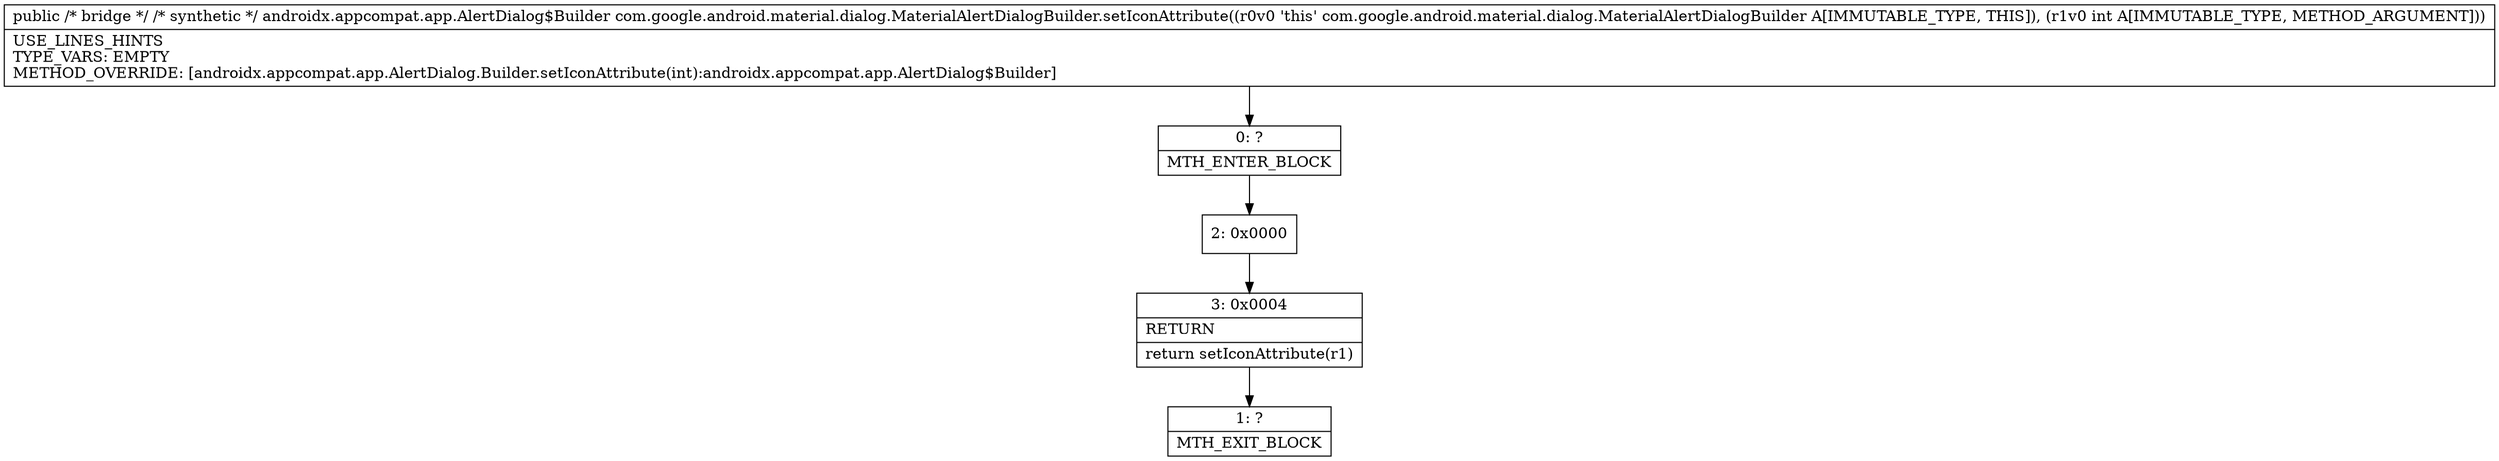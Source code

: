 digraph "CFG forcom.google.android.material.dialog.MaterialAlertDialogBuilder.setIconAttribute(I)Landroidx\/appcompat\/app\/AlertDialog$Builder;" {
Node_0 [shape=record,label="{0\:\ ?|MTH_ENTER_BLOCK\l}"];
Node_2 [shape=record,label="{2\:\ 0x0000}"];
Node_3 [shape=record,label="{3\:\ 0x0004|RETURN\l|return setIconAttribute(r1)\l}"];
Node_1 [shape=record,label="{1\:\ ?|MTH_EXIT_BLOCK\l}"];
MethodNode[shape=record,label="{public \/* bridge *\/ \/* synthetic *\/ androidx.appcompat.app.AlertDialog$Builder com.google.android.material.dialog.MaterialAlertDialogBuilder.setIconAttribute((r0v0 'this' com.google.android.material.dialog.MaterialAlertDialogBuilder A[IMMUTABLE_TYPE, THIS]), (r1v0 int A[IMMUTABLE_TYPE, METHOD_ARGUMENT]))  | USE_LINES_HINTS\lTYPE_VARS: EMPTY\lMETHOD_OVERRIDE: [androidx.appcompat.app.AlertDialog.Builder.setIconAttribute(int):androidx.appcompat.app.AlertDialog$Builder]\l}"];
MethodNode -> Node_0;Node_0 -> Node_2;
Node_2 -> Node_3;
Node_3 -> Node_1;
}

